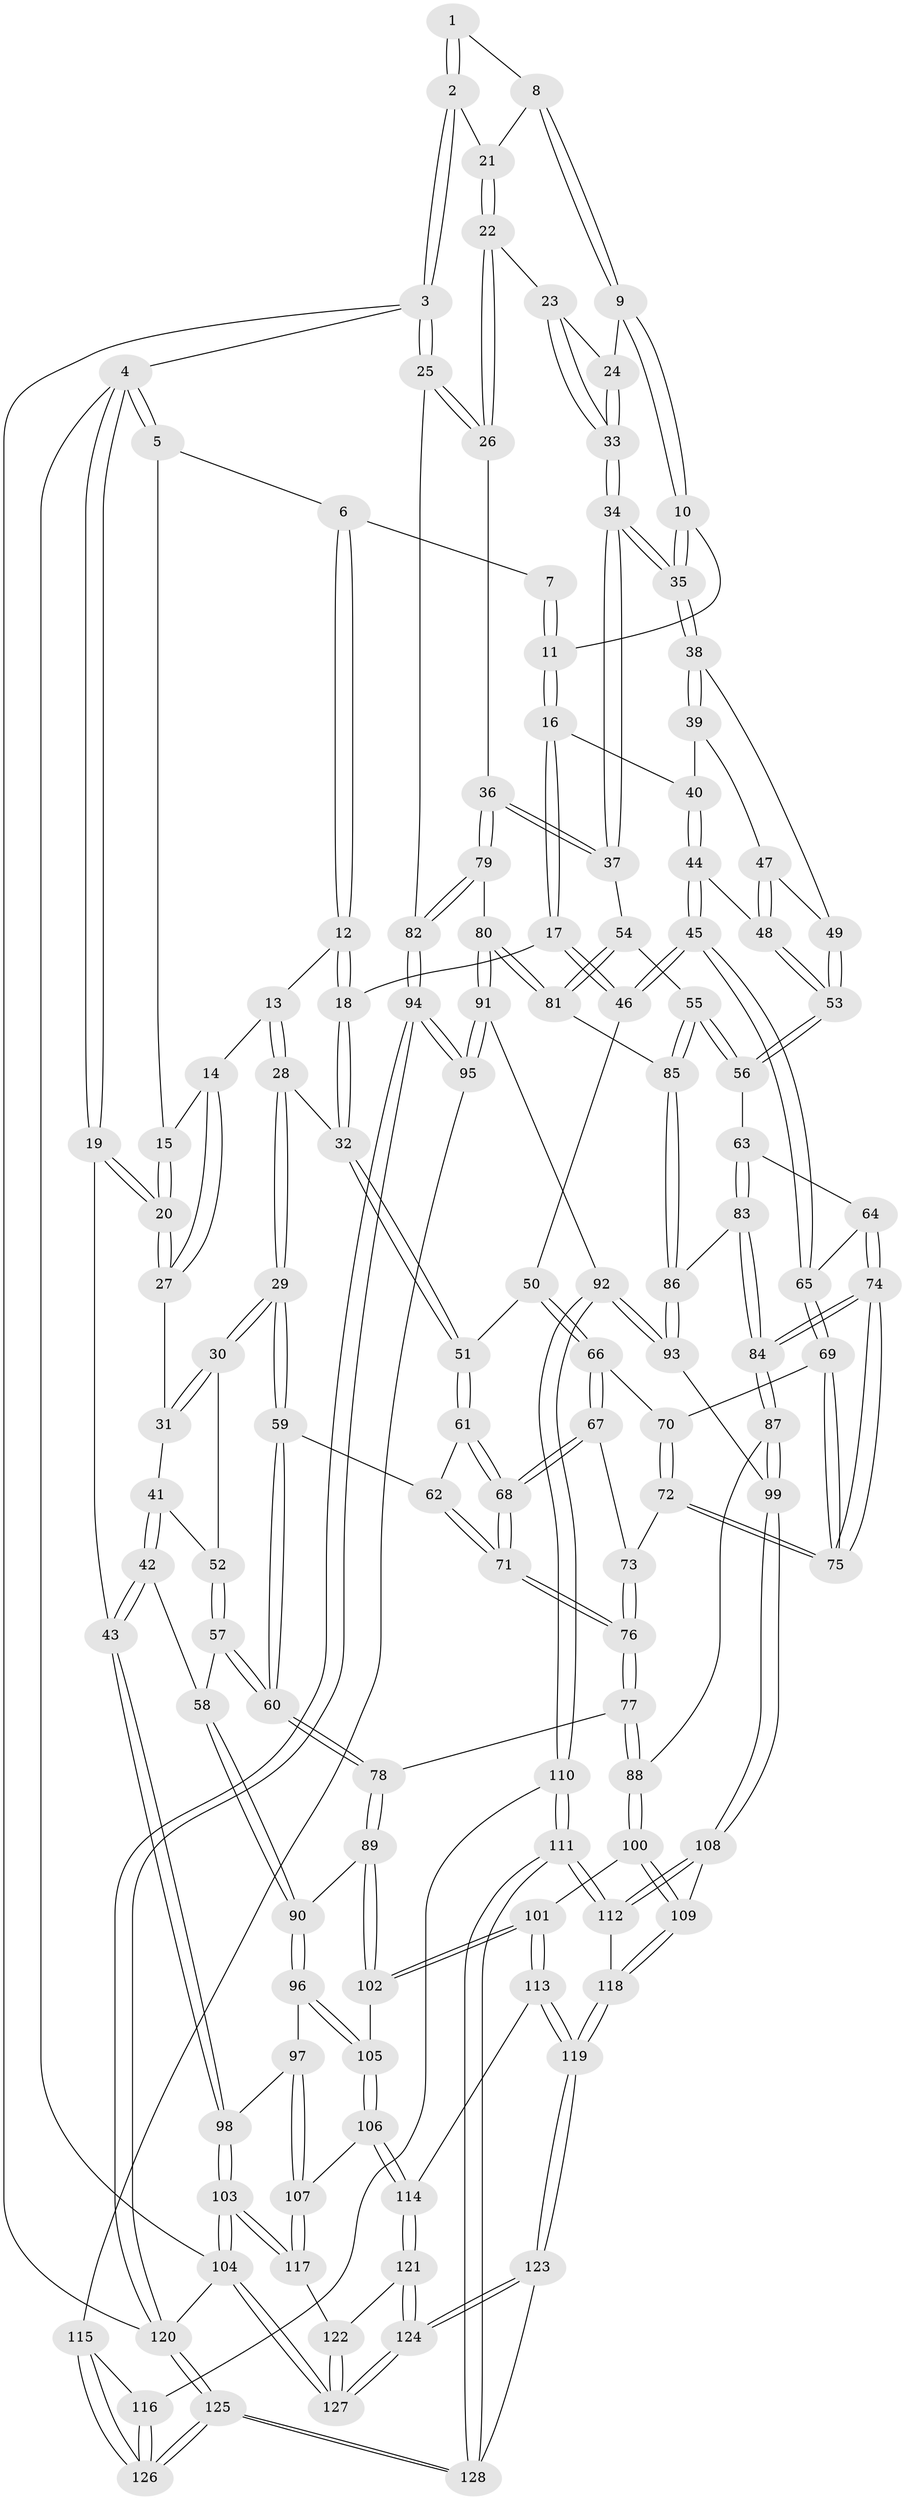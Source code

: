 // coarse degree distribution, {2: 0.025, 7: 0.0125, 6: 0.0875, 5: 0.3875, 3: 0.125, 4: 0.3625}
// Generated by graph-tools (version 1.1) at 2025/24/03/03/25 07:24:34]
// undirected, 128 vertices, 317 edges
graph export_dot {
graph [start="1"]
  node [color=gray90,style=filled];
  1 [pos="+0.7364754342543584+0"];
  2 [pos="+1+0"];
  3 [pos="+1+0"];
  4 [pos="+0+0"];
  5 [pos="+0.2092451965160122+0"];
  6 [pos="+0.3086330792088798+0"];
  7 [pos="+0.4483308521928162+0"];
  8 [pos="+0.7222874856708192+0.03665576657818189"];
  9 [pos="+0.7082151138725357+0.10818363269552472"];
  10 [pos="+0.6339879446661069+0.15006674375569024"];
  11 [pos="+0.555403214380255+0.16380394076531687"];
  12 [pos="+0.31772275036302533+0.0672346235752885"];
  13 [pos="+0.17810407732950756+0.1375642881792653"];
  14 [pos="+0.16611166574097747+0.12333041270205736"];
  15 [pos="+0.12643872500661674+0.01138321793355897"];
  16 [pos="+0.5514111296835071+0.1683692793204838"];
  17 [pos="+0.4049941670428146+0.21172918627681708"];
  18 [pos="+0.37178768706167903+0.20951884222071349"];
  19 [pos="+0+0.17189096112983518"];
  20 [pos="+0+0.17277261196203583"];
  21 [pos="+0.9225231664249552+0.05321317006258793"];
  22 [pos="+0.8886206561362637+0.16393011628973597"];
  23 [pos="+0.8764187679749973+0.16290280808523572"];
  24 [pos="+0.7252621727959343+0.11732521408087752"];
  25 [pos="+1+0.2651444165513968"];
  26 [pos="+0.9416483930112379+0.23345714392410952"];
  27 [pos="+0+0.1792603401002911"];
  28 [pos="+0.19234631191827486+0.27721005293897155"];
  29 [pos="+0.1786924713417198+0.28793543737971117"];
  30 [pos="+0.14541449974542645+0.2813613597866678"];
  31 [pos="+0+0.18809445433425326"];
  32 [pos="+0.3236441223362407+0.24916136767817607"];
  33 [pos="+0.7683645327223931+0.2624843723614143"];
  34 [pos="+0.7544504802537574+0.3124558007435083"];
  35 [pos="+0.728147330044672+0.3058133202570364"];
  36 [pos="+0.8402698039513048+0.38431358202863397"];
  37 [pos="+0.830687697419428+0.38380579859793823"];
  38 [pos="+0.7079343643890113+0.3143480904955198"];
  39 [pos="+0.5700548352359245+0.23051287923999284"];
  40 [pos="+0.5633763176246808+0.2231682029831655"];
  41 [pos="+0.02730877879314412+0.34096245180741663"];
  42 [pos="+0+0.4502639799842969"];
  43 [pos="+0+0.45505260606433506"];
  44 [pos="+0.5487130769356596+0.37256163358483607"];
  45 [pos="+0.5393960952170037+0.3812925935507624"];
  46 [pos="+0.4507172723192217+0.3248560857054155"];
  47 [pos="+0.6424007198931171+0.3196340789649027"];
  48 [pos="+0.6017104553749603+0.3756182581697905"];
  49 [pos="+0.6885833337581662+0.3248332218187013"];
  50 [pos="+0.41878708531345715+0.39974611106818586"];
  51 [pos="+0.35257276488745093+0.3764280678875994"];
  52 [pos="+0.1210354245134418+0.29961380220220957"];
  53 [pos="+0.6563965797941359+0.40783603854902173"];
  54 [pos="+0.7922147261091296+0.41114317923949834"];
  55 [pos="+0.7119206100934323+0.4491568805881444"];
  56 [pos="+0.6706434699601926+0.43356402172209474"];
  57 [pos="+0+0.45518848807742784"];
  58 [pos="+0+0.45405696662999073"];
  59 [pos="+0.1822250851661886+0.3892735517216239"];
  60 [pos="+0.14053335366817002+0.49004698773870015"];
  61 [pos="+0.33683050240453444+0.4021715854895014"];
  62 [pos="+0.23435889387050673+0.4063385547302623"];
  63 [pos="+0.6122000759926843+0.47366936523681435"];
  64 [pos="+0.577636430267247+0.45749303507050704"];
  65 [pos="+0.5282537558017196+0.41056726952425293"];
  66 [pos="+0.4388703696491129+0.4269362518849011"];
  67 [pos="+0.409440635437943+0.4620526001046853"];
  68 [pos="+0.33516414524277294+0.5011141147686734"];
  69 [pos="+0.5072558734938994+0.4267853073553894"];
  70 [pos="+0.4410458911639194+0.42726940960969845"];
  71 [pos="+0.3351082888854592+0.5012107828051838"];
  72 [pos="+0.4595986011659766+0.5152760275808584"];
  73 [pos="+0.442330912618108+0.5120627862445604"];
  74 [pos="+0.5175299069040564+0.5685675593866135"];
  75 [pos="+0.5030560247690765+0.5369964838636738"];
  76 [pos="+0.3162998132906878+0.57390343847661"];
  77 [pos="+0.30826503331478555+0.5924667624015523"];
  78 [pos="+0.18078368710324486+0.5858329741171914"];
  79 [pos="+0.9147670453374542+0.4714022474224516"];
  80 [pos="+0.777512566768208+0.5626516687684963"];
  81 [pos="+0.7743766824378129+0.5606923380564204"];
  82 [pos="+1+0.6328000021696705"];
  83 [pos="+0.6100643396547472+0.6093269238665437"];
  84 [pos="+0.5302895653291525+0.6119978691761714"];
  85 [pos="+0.7052690491780537+0.5437663105029638"];
  86 [pos="+0.6210111001068584+0.6129584374123045"];
  87 [pos="+0.4451920955498701+0.6776945069722063"];
  88 [pos="+0.4047825604600023+0.692166058670939"];
  89 [pos="+0.16173740037403164+0.6114187131687955"];
  90 [pos="+0.10344120027771088+0.6436295171567705"];
  91 [pos="+0.8429045037136401+0.7174284071453789"];
  92 [pos="+0.7621542430778349+0.7416898510654559"];
  93 [pos="+0.7008911012832749+0.7203270329808853"];
  94 [pos="+1+0.6894872157093698"];
  95 [pos="+1+0.7263063657131598"];
  96 [pos="+0.05913702577941765+0.6715648695704256"];
  97 [pos="+0.03440292190260801+0.6765888495986504"];
  98 [pos="+0+0.6411329312670471"];
  99 [pos="+0.5988304475631201+0.7938107978059077"];
  100 [pos="+0.37400157479388807+0.8035424515860508"];
  101 [pos="+0.23844904804130643+0.8119412796478498"];
  102 [pos="+0.21144003911787246+0.7933451390740126"];
  103 [pos="+0+1"];
  104 [pos="+0+1"];
  105 [pos="+0.12498241830332872+0.803713812318244"];
  106 [pos="+0.06347867038598032+0.8721178728707146"];
  107 [pos="+0.036967334441253094+0.8737978411998324"];
  108 [pos="+0.5942398087901835+0.8081819667338761"];
  109 [pos="+0.37890574423639084+0.8151384572669028"];
  110 [pos="+0.7234554227823963+0.9262216170224749"];
  111 [pos="+0.6711030319789586+0.9803083332881957"];
  112 [pos="+0.5884326230944078+0.9049753905210758"];
  113 [pos="+0.19393920647976265+0.9088890232654453"];
  114 [pos="+0.12239858793718543+0.9120667050198056"];
  115 [pos="+0.9916194232268196+0.7789697563484839"];
  116 [pos="+0.7806431193032246+0.9276644660279711"];
  117 [pos="+0+0.9178921406059555"];
  118 [pos="+0.4046801167397452+0.9035661168864906"];
  119 [pos="+0.3342696585487413+1"];
  120 [pos="+1+1"];
  121 [pos="+0.11895662184639777+0.9800513558955514"];
  122 [pos="+0.06460201333262454+0.9763988317566895"];
  123 [pos="+0.33173358957996535+1"];
  124 [pos="+0.22265277319085372+1"];
  125 [pos="+0.9506405754526525+1"];
  126 [pos="+0.8830224896146347+0.9708396066884438"];
  127 [pos="+0.18220764549409627+1"];
  128 [pos="+0.6648129244072091+1"];
  1 -- 2;
  1 -- 2;
  1 -- 8;
  2 -- 3;
  2 -- 3;
  2 -- 21;
  3 -- 4;
  3 -- 25;
  3 -- 25;
  3 -- 120;
  4 -- 5;
  4 -- 5;
  4 -- 19;
  4 -- 19;
  4 -- 104;
  5 -- 6;
  5 -- 15;
  6 -- 7;
  6 -- 12;
  6 -- 12;
  7 -- 11;
  7 -- 11;
  8 -- 9;
  8 -- 9;
  8 -- 21;
  9 -- 10;
  9 -- 10;
  9 -- 24;
  10 -- 11;
  10 -- 35;
  10 -- 35;
  11 -- 16;
  11 -- 16;
  12 -- 13;
  12 -- 18;
  12 -- 18;
  13 -- 14;
  13 -- 28;
  13 -- 28;
  14 -- 15;
  14 -- 27;
  14 -- 27;
  15 -- 20;
  15 -- 20;
  16 -- 17;
  16 -- 17;
  16 -- 40;
  17 -- 18;
  17 -- 46;
  17 -- 46;
  18 -- 32;
  18 -- 32;
  19 -- 20;
  19 -- 20;
  19 -- 43;
  20 -- 27;
  20 -- 27;
  21 -- 22;
  21 -- 22;
  22 -- 23;
  22 -- 26;
  22 -- 26;
  23 -- 24;
  23 -- 33;
  23 -- 33;
  24 -- 33;
  24 -- 33;
  25 -- 26;
  25 -- 26;
  25 -- 82;
  26 -- 36;
  27 -- 31;
  28 -- 29;
  28 -- 29;
  28 -- 32;
  29 -- 30;
  29 -- 30;
  29 -- 59;
  29 -- 59;
  30 -- 31;
  30 -- 31;
  30 -- 52;
  31 -- 41;
  32 -- 51;
  32 -- 51;
  33 -- 34;
  33 -- 34;
  34 -- 35;
  34 -- 35;
  34 -- 37;
  34 -- 37;
  35 -- 38;
  35 -- 38;
  36 -- 37;
  36 -- 37;
  36 -- 79;
  36 -- 79;
  37 -- 54;
  38 -- 39;
  38 -- 39;
  38 -- 49;
  39 -- 40;
  39 -- 47;
  40 -- 44;
  40 -- 44;
  41 -- 42;
  41 -- 42;
  41 -- 52;
  42 -- 43;
  42 -- 43;
  42 -- 58;
  43 -- 98;
  43 -- 98;
  44 -- 45;
  44 -- 45;
  44 -- 48;
  45 -- 46;
  45 -- 46;
  45 -- 65;
  45 -- 65;
  46 -- 50;
  47 -- 48;
  47 -- 48;
  47 -- 49;
  48 -- 53;
  48 -- 53;
  49 -- 53;
  49 -- 53;
  50 -- 51;
  50 -- 66;
  50 -- 66;
  51 -- 61;
  51 -- 61;
  52 -- 57;
  52 -- 57;
  53 -- 56;
  53 -- 56;
  54 -- 55;
  54 -- 81;
  54 -- 81;
  55 -- 56;
  55 -- 56;
  55 -- 85;
  55 -- 85;
  56 -- 63;
  57 -- 58;
  57 -- 60;
  57 -- 60;
  58 -- 90;
  58 -- 90;
  59 -- 60;
  59 -- 60;
  59 -- 62;
  60 -- 78;
  60 -- 78;
  61 -- 62;
  61 -- 68;
  61 -- 68;
  62 -- 71;
  62 -- 71;
  63 -- 64;
  63 -- 83;
  63 -- 83;
  64 -- 65;
  64 -- 74;
  64 -- 74;
  65 -- 69;
  65 -- 69;
  66 -- 67;
  66 -- 67;
  66 -- 70;
  67 -- 68;
  67 -- 68;
  67 -- 73;
  68 -- 71;
  68 -- 71;
  69 -- 70;
  69 -- 75;
  69 -- 75;
  70 -- 72;
  70 -- 72;
  71 -- 76;
  71 -- 76;
  72 -- 73;
  72 -- 75;
  72 -- 75;
  73 -- 76;
  73 -- 76;
  74 -- 75;
  74 -- 75;
  74 -- 84;
  74 -- 84;
  76 -- 77;
  76 -- 77;
  77 -- 78;
  77 -- 88;
  77 -- 88;
  78 -- 89;
  78 -- 89;
  79 -- 80;
  79 -- 82;
  79 -- 82;
  80 -- 81;
  80 -- 81;
  80 -- 91;
  80 -- 91;
  81 -- 85;
  82 -- 94;
  82 -- 94;
  83 -- 84;
  83 -- 84;
  83 -- 86;
  84 -- 87;
  84 -- 87;
  85 -- 86;
  85 -- 86;
  86 -- 93;
  86 -- 93;
  87 -- 88;
  87 -- 99;
  87 -- 99;
  88 -- 100;
  88 -- 100;
  89 -- 90;
  89 -- 102;
  89 -- 102;
  90 -- 96;
  90 -- 96;
  91 -- 92;
  91 -- 95;
  91 -- 95;
  92 -- 93;
  92 -- 93;
  92 -- 110;
  92 -- 110;
  93 -- 99;
  94 -- 95;
  94 -- 95;
  94 -- 120;
  94 -- 120;
  95 -- 115;
  96 -- 97;
  96 -- 105;
  96 -- 105;
  97 -- 98;
  97 -- 107;
  97 -- 107;
  98 -- 103;
  98 -- 103;
  99 -- 108;
  99 -- 108;
  100 -- 101;
  100 -- 109;
  100 -- 109;
  101 -- 102;
  101 -- 102;
  101 -- 113;
  101 -- 113;
  102 -- 105;
  103 -- 104;
  103 -- 104;
  103 -- 117;
  103 -- 117;
  104 -- 127;
  104 -- 127;
  104 -- 120;
  105 -- 106;
  105 -- 106;
  106 -- 107;
  106 -- 114;
  106 -- 114;
  107 -- 117;
  107 -- 117;
  108 -- 109;
  108 -- 112;
  108 -- 112;
  109 -- 118;
  109 -- 118;
  110 -- 111;
  110 -- 111;
  110 -- 116;
  111 -- 112;
  111 -- 112;
  111 -- 128;
  111 -- 128;
  112 -- 118;
  113 -- 114;
  113 -- 119;
  113 -- 119;
  114 -- 121;
  114 -- 121;
  115 -- 116;
  115 -- 126;
  115 -- 126;
  116 -- 126;
  116 -- 126;
  117 -- 122;
  118 -- 119;
  118 -- 119;
  119 -- 123;
  119 -- 123;
  120 -- 125;
  120 -- 125;
  121 -- 122;
  121 -- 124;
  121 -- 124;
  122 -- 127;
  122 -- 127;
  123 -- 124;
  123 -- 124;
  123 -- 128;
  124 -- 127;
  124 -- 127;
  125 -- 126;
  125 -- 126;
  125 -- 128;
  125 -- 128;
}
